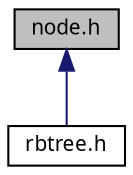 digraph "node.h"
{
  edge [fontname="Verdana",fontsize="10",labelfontname="Verdana",labelfontsize="10"];
  node [fontname="Verdana",fontsize="10",shape=record];
  Node1 [label="node.h",height=0.2,width=0.4,color="black", fillcolor="grey75", style="filled", fontcolor="black"];
  Node1 -> Node2 [dir="back",color="midnightblue",fontsize="10",style="solid"];
  Node2 [label="rbtree.h",height=0.2,width=0.4,color="black", fillcolor="white", style="filled",URL="$rbtree_8h.html",tooltip="Interface of RedBlack tree. "];
}
